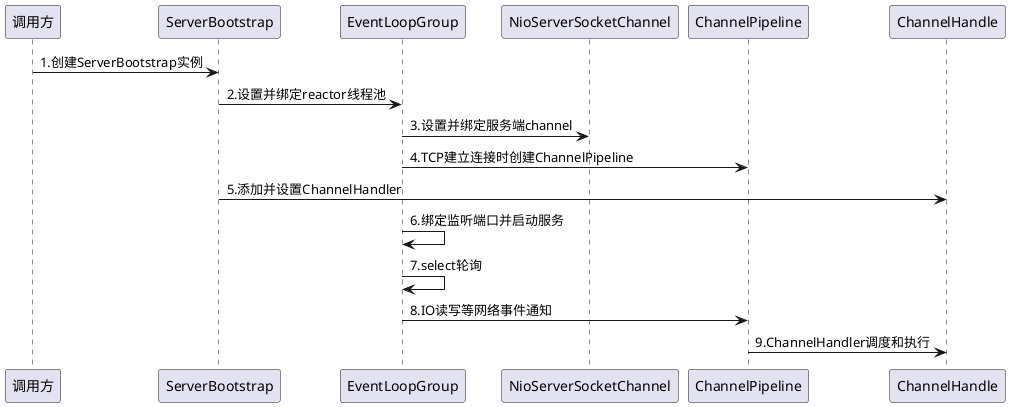 @startuml
调用方 -> ServerBootstrap: 1.创建ServerBootstrap实例
ServerBootstrap -> EventLoopGroup: 2.设置并绑定reactor线程池
EventLoopGroup -> NioServerSocketChannel: 3.设置并绑定服务端channel
EventLoopGroup -> ChannelPipeline: 4.TCP建立连接时创建ChannelPipeline
ServerBootstrap -> ChannelHandle: 5.添加并设置ChannelHandler
EventLoopGroup -> EventLoopGroup: 6.绑定监听端口并启动服务
EventLoopGroup -> EventLoopGroup: 7.select轮询
EventLoopGroup -> ChannelPipeline: 8.IO读写等网络事件通知
ChannelPipeline -> ChannelHandle: 9.ChannelHandler调度和执行
@enduml